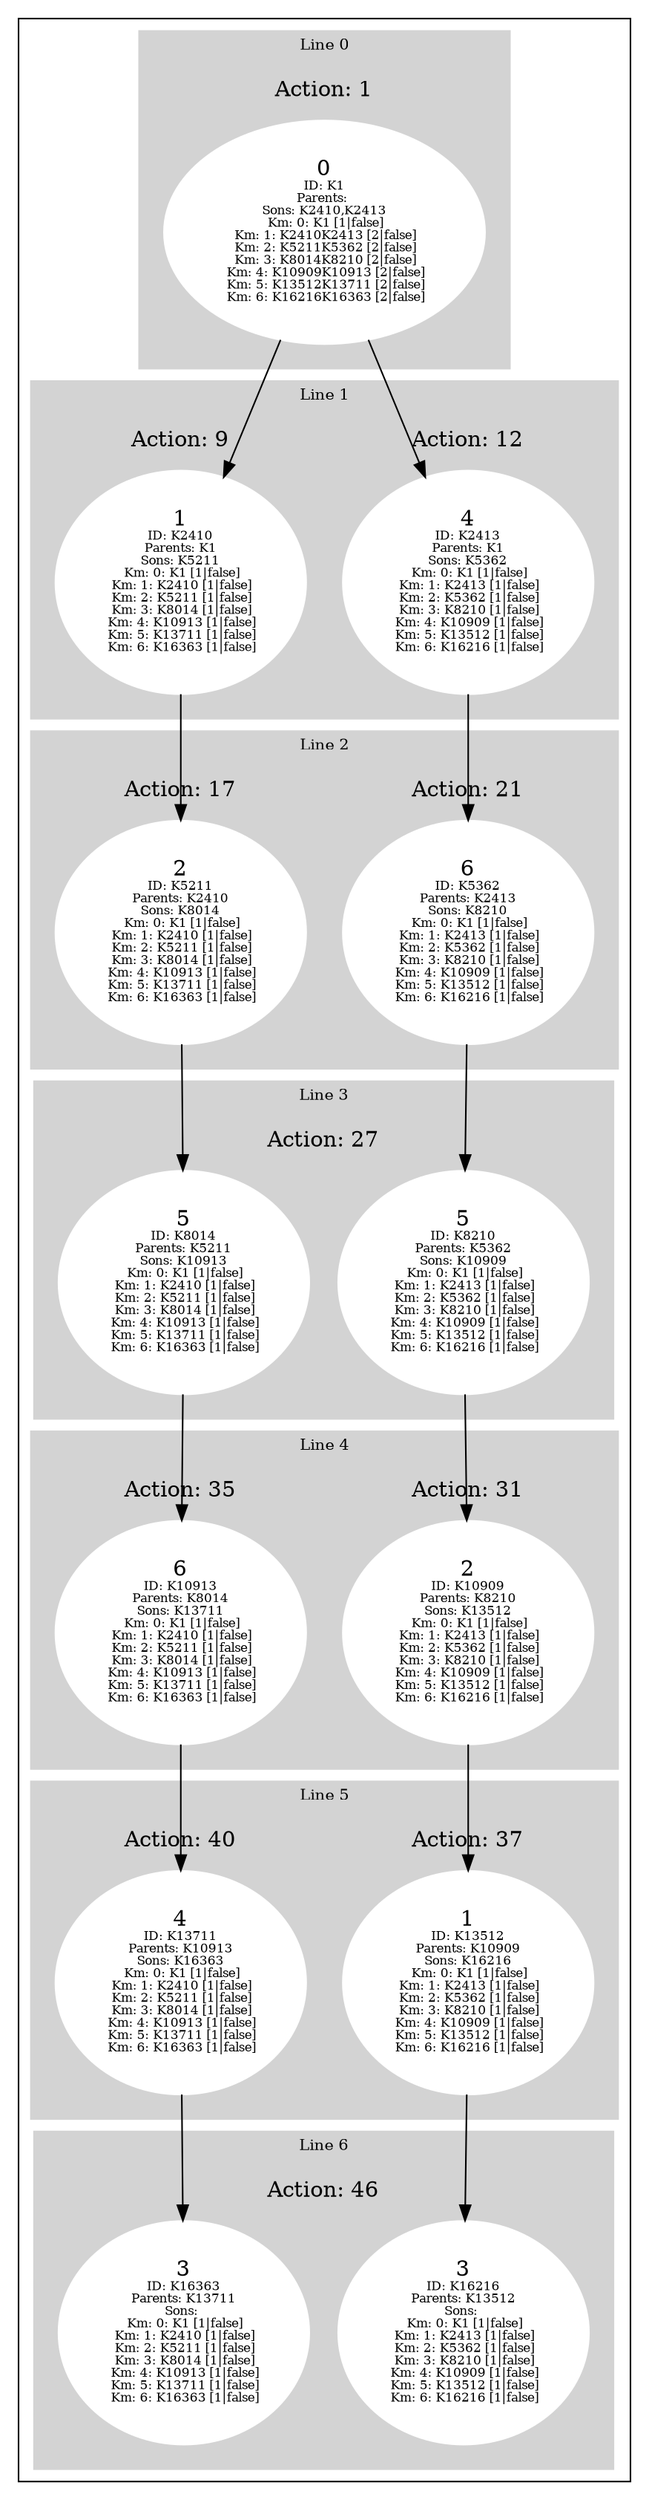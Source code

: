 digraph G {
subgraph cluster_info {
        subgraph cluster_0 {
        style=filled;
        color=lightgrey;
        node [style=filled,color=white];
        subgraph cluster_act_1 {
label = "Action: 1"step_K1 [label=<0<BR /><FONT POINT-SIZE="8">ID: K1</FONT><BR /><FONT POINT-SIZE="8">Parents: </FONT><BR /><FONT POINT-SIZE="8">Sons: K2410,K2413</FONT><BR /><FONT POINT-SIZE="8"> Km: 0: K1 [1|false]</FONT><BR /><FONT POINT-SIZE="8"> Km: 1: K2410K2413 [2|false]</FONT><BR /><FONT POINT-SIZE="8"> Km: 2: K5211K5362 [2|false]</FONT><BR /><FONT POINT-SIZE="8"> Km: 3: K8014K8210 [2|false]</FONT><BR /><FONT POINT-SIZE="8"> Km: 4: K10909K10913 [2|false]</FONT><BR /><FONT POINT-SIZE="8"> Km: 5: K13512K13711 [2|false]</FONT><BR /><FONT POINT-SIZE="8"> Km: 6: K16216K16363 [2|false]</FONT>>]
}

        fontsize="10"
        label = "Line 0";
        }

        subgraph cluster_4 {
        style=filled;
        color=lightgrey;
        node [style=filled,color=white];
        subgraph cluster_act_31 {
label = "Action: 31"step_K10909 [label=<2<BR /><FONT POINT-SIZE="8">ID: K10909</FONT><BR /><FONT POINT-SIZE="8">Parents: K8210</FONT><BR /><FONT POINT-SIZE="8">Sons: K13512</FONT><BR /><FONT POINT-SIZE="8"> Km: 0: K1 [1|false]</FONT><BR /><FONT POINT-SIZE="8"> Km: 1: K2413 [1|false]</FONT><BR /><FONT POINT-SIZE="8"> Km: 2: K5362 [1|false]</FONT><BR /><FONT POINT-SIZE="8"> Km: 3: K8210 [1|false]</FONT><BR /><FONT POINT-SIZE="8"> Km: 4: K10909 [1|false]</FONT><BR /><FONT POINT-SIZE="8"> Km: 5: K13512 [1|false]</FONT><BR /><FONT POINT-SIZE="8"> Km: 6: K16216 [1|false]</FONT>>]
}
subgraph cluster_act_35 {
label = "Action: 35"step_K10913 [label=<6<BR /><FONT POINT-SIZE="8">ID: K10913</FONT><BR /><FONT POINT-SIZE="8">Parents: K8014</FONT><BR /><FONT POINT-SIZE="8">Sons: K13711</FONT><BR /><FONT POINT-SIZE="8"> Km: 0: K1 [1|false]</FONT><BR /><FONT POINT-SIZE="8"> Km: 1: K2410 [1|false]</FONT><BR /><FONT POINT-SIZE="8"> Km: 2: K5211 [1|false]</FONT><BR /><FONT POINT-SIZE="8"> Km: 3: K8014 [1|false]</FONT><BR /><FONT POINT-SIZE="8"> Km: 4: K10913 [1|false]</FONT><BR /><FONT POINT-SIZE="8"> Km: 5: K13711 [1|false]</FONT><BR /><FONT POINT-SIZE="8"> Km: 6: K16363 [1|false]</FONT>>]
}

        fontsize="10"
        label = "Line 4";
        }

        subgraph cluster_2 {
        style=filled;
        color=lightgrey;
        node [style=filled,color=white];
        subgraph cluster_act_21 {
label = "Action: 21"step_K5362 [label=<6<BR /><FONT POINT-SIZE="8">ID: K5362</FONT><BR /><FONT POINT-SIZE="8">Parents: K2413</FONT><BR /><FONT POINT-SIZE="8">Sons: K8210</FONT><BR /><FONT POINT-SIZE="8"> Km: 0: K1 [1|false]</FONT><BR /><FONT POINT-SIZE="8"> Km: 1: K2413 [1|false]</FONT><BR /><FONT POINT-SIZE="8"> Km: 2: K5362 [1|false]</FONT><BR /><FONT POINT-SIZE="8"> Km: 3: K8210 [1|false]</FONT><BR /><FONT POINT-SIZE="8"> Km: 4: K10909 [1|false]</FONT><BR /><FONT POINT-SIZE="8"> Km: 5: K13512 [1|false]</FONT><BR /><FONT POINT-SIZE="8"> Km: 6: K16216 [1|false]</FONT>>]
}
subgraph cluster_act_17 {
label = "Action: 17"step_K5211 [label=<2<BR /><FONT POINT-SIZE="8">ID: K5211</FONT><BR /><FONT POINT-SIZE="8">Parents: K2410</FONT><BR /><FONT POINT-SIZE="8">Sons: K8014</FONT><BR /><FONT POINT-SIZE="8"> Km: 0: K1 [1|false]</FONT><BR /><FONT POINT-SIZE="8"> Km: 1: K2410 [1|false]</FONT><BR /><FONT POINT-SIZE="8"> Km: 2: K5211 [1|false]</FONT><BR /><FONT POINT-SIZE="8"> Km: 3: K8014 [1|false]</FONT><BR /><FONT POINT-SIZE="8"> Km: 4: K10913 [1|false]</FONT><BR /><FONT POINT-SIZE="8"> Km: 5: K13711 [1|false]</FONT><BR /><FONT POINT-SIZE="8"> Km: 6: K16363 [1|false]</FONT>>]
}

        fontsize="10"
        label = "Line 2";
        }

        subgraph cluster_3 {
        style=filled;
        color=lightgrey;
        node [style=filled,color=white];
        subgraph cluster_act_27 {
label = "Action: 27"step_K8210 [label=<5<BR /><FONT POINT-SIZE="8">ID: K8210</FONT><BR /><FONT POINT-SIZE="8">Parents: K5362</FONT><BR /><FONT POINT-SIZE="8">Sons: K10909</FONT><BR /><FONT POINT-SIZE="8"> Km: 0: K1 [1|false]</FONT><BR /><FONT POINT-SIZE="8"> Km: 1: K2413 [1|false]</FONT><BR /><FONT POINT-SIZE="8"> Km: 2: K5362 [1|false]</FONT><BR /><FONT POINT-SIZE="8"> Km: 3: K8210 [1|false]</FONT><BR /><FONT POINT-SIZE="8"> Km: 4: K10909 [1|false]</FONT><BR /><FONT POINT-SIZE="8"> Km: 5: K13512 [1|false]</FONT><BR /><FONT POINT-SIZE="8"> Km: 6: K16216 [1|false]</FONT>>]
step_K8014 [label=<5<BR /><FONT POINT-SIZE="8">ID: K8014</FONT><BR /><FONT POINT-SIZE="8">Parents: K5211</FONT><BR /><FONT POINT-SIZE="8">Sons: K10913</FONT><BR /><FONT POINT-SIZE="8"> Km: 0: K1 [1|false]</FONT><BR /><FONT POINT-SIZE="8"> Km: 1: K2410 [1|false]</FONT><BR /><FONT POINT-SIZE="8"> Km: 2: K5211 [1|false]</FONT><BR /><FONT POINT-SIZE="8"> Km: 3: K8014 [1|false]</FONT><BR /><FONT POINT-SIZE="8"> Km: 4: K10913 [1|false]</FONT><BR /><FONT POINT-SIZE="8"> Km: 5: K13711 [1|false]</FONT><BR /><FONT POINT-SIZE="8"> Km: 6: K16363 [1|false]</FONT>>]
}
subgraph cluster_act_27 {
label = "Action: 27"step_K8210 [label=<5<BR /><FONT POINT-SIZE="8">ID: K8210</FONT><BR /><FONT POINT-SIZE="8">Parents: K5362</FONT><BR /><FONT POINT-SIZE="8">Sons: K10909</FONT><BR /><FONT POINT-SIZE="8"> Km: 0: K1 [1|false]</FONT><BR /><FONT POINT-SIZE="8"> Km: 1: K2413 [1|false]</FONT><BR /><FONT POINT-SIZE="8"> Km: 2: K5362 [1|false]</FONT><BR /><FONT POINT-SIZE="8"> Km: 3: K8210 [1|false]</FONT><BR /><FONT POINT-SIZE="8"> Km: 4: K10909 [1|false]</FONT><BR /><FONT POINT-SIZE="8"> Km: 5: K13512 [1|false]</FONT><BR /><FONT POINT-SIZE="8"> Km: 6: K16216 [1|false]</FONT>>]
step_K8014 [label=<5<BR /><FONT POINT-SIZE="8">ID: K8014</FONT><BR /><FONT POINT-SIZE="8">Parents: K5211</FONT><BR /><FONT POINT-SIZE="8">Sons: K10913</FONT><BR /><FONT POINT-SIZE="8"> Km: 0: K1 [1|false]</FONT><BR /><FONT POINT-SIZE="8"> Km: 1: K2410 [1|false]</FONT><BR /><FONT POINT-SIZE="8"> Km: 2: K5211 [1|false]</FONT><BR /><FONT POINT-SIZE="8"> Km: 3: K8014 [1|false]</FONT><BR /><FONT POINT-SIZE="8"> Km: 4: K10913 [1|false]</FONT><BR /><FONT POINT-SIZE="8"> Km: 5: K13711 [1|false]</FONT><BR /><FONT POINT-SIZE="8"> Km: 6: K16363 [1|false]</FONT>>]
}

        fontsize="10"
        label = "Line 3";
        }

        subgraph cluster_5 {
        style=filled;
        color=lightgrey;
        node [style=filled,color=white];
        subgraph cluster_act_37 {
label = "Action: 37"step_K13512 [label=<1<BR /><FONT POINT-SIZE="8">ID: K13512</FONT><BR /><FONT POINT-SIZE="8">Parents: K10909</FONT><BR /><FONT POINT-SIZE="8">Sons: K16216</FONT><BR /><FONT POINT-SIZE="8"> Km: 0: K1 [1|false]</FONT><BR /><FONT POINT-SIZE="8"> Km: 1: K2413 [1|false]</FONT><BR /><FONT POINT-SIZE="8"> Km: 2: K5362 [1|false]</FONT><BR /><FONT POINT-SIZE="8"> Km: 3: K8210 [1|false]</FONT><BR /><FONT POINT-SIZE="8"> Km: 4: K10909 [1|false]</FONT><BR /><FONT POINT-SIZE="8"> Km: 5: K13512 [1|false]</FONT><BR /><FONT POINT-SIZE="8"> Km: 6: K16216 [1|false]</FONT>>]
}
subgraph cluster_act_40 {
label = "Action: 40"step_K13711 [label=<4<BR /><FONT POINT-SIZE="8">ID: K13711</FONT><BR /><FONT POINT-SIZE="8">Parents: K10913</FONT><BR /><FONT POINT-SIZE="8">Sons: K16363</FONT><BR /><FONT POINT-SIZE="8"> Km: 0: K1 [1|false]</FONT><BR /><FONT POINT-SIZE="8"> Km: 1: K2410 [1|false]</FONT><BR /><FONT POINT-SIZE="8"> Km: 2: K5211 [1|false]</FONT><BR /><FONT POINT-SIZE="8"> Km: 3: K8014 [1|false]</FONT><BR /><FONT POINT-SIZE="8"> Km: 4: K10913 [1|false]</FONT><BR /><FONT POINT-SIZE="8"> Km: 5: K13711 [1|false]</FONT><BR /><FONT POINT-SIZE="8"> Km: 6: K16363 [1|false]</FONT>>]
}

        fontsize="10"
        label = "Line 5";
        }

        subgraph cluster_6 {
        style=filled;
        color=lightgrey;
        node [style=filled,color=white];
        subgraph cluster_act_46 {
label = "Action: 46"step_K16216 [label=<3<BR /><FONT POINT-SIZE="8">ID: K16216</FONT><BR /><FONT POINT-SIZE="8">Parents: K13512</FONT><BR /><FONT POINT-SIZE="8">Sons: </FONT><BR /><FONT POINT-SIZE="8"> Km: 0: K1 [1|false]</FONT><BR /><FONT POINT-SIZE="8"> Km: 1: K2413 [1|false]</FONT><BR /><FONT POINT-SIZE="8"> Km: 2: K5362 [1|false]</FONT><BR /><FONT POINT-SIZE="8"> Km: 3: K8210 [1|false]</FONT><BR /><FONT POINT-SIZE="8"> Km: 4: K10909 [1|false]</FONT><BR /><FONT POINT-SIZE="8"> Km: 5: K13512 [1|false]</FONT><BR /><FONT POINT-SIZE="8"> Km: 6: K16216 [1|false]</FONT>>]
step_K16363 [label=<3<BR /><FONT POINT-SIZE="8">ID: K16363</FONT><BR /><FONT POINT-SIZE="8">Parents: K13711</FONT><BR /><FONT POINT-SIZE="8">Sons: </FONT><BR /><FONT POINT-SIZE="8"> Km: 0: K1 [1|false]</FONT><BR /><FONT POINT-SIZE="8"> Km: 1: K2410 [1|false]</FONT><BR /><FONT POINT-SIZE="8"> Km: 2: K5211 [1|false]</FONT><BR /><FONT POINT-SIZE="8"> Km: 3: K8014 [1|false]</FONT><BR /><FONT POINT-SIZE="8"> Km: 4: K10913 [1|false]</FONT><BR /><FONT POINT-SIZE="8"> Km: 5: K13711 [1|false]</FONT><BR /><FONT POINT-SIZE="8"> Km: 6: K16363 [1|false]</FONT>>]
}
subgraph cluster_act_46 {
label = "Action: 46"step_K16216 [label=<3<BR /><FONT POINT-SIZE="8">ID: K16216</FONT><BR /><FONT POINT-SIZE="8">Parents: K13512</FONT><BR /><FONT POINT-SIZE="8">Sons: </FONT><BR /><FONT POINT-SIZE="8"> Km: 0: K1 [1|false]</FONT><BR /><FONT POINT-SIZE="8"> Km: 1: K2413 [1|false]</FONT><BR /><FONT POINT-SIZE="8"> Km: 2: K5362 [1|false]</FONT><BR /><FONT POINT-SIZE="8"> Km: 3: K8210 [1|false]</FONT><BR /><FONT POINT-SIZE="8"> Km: 4: K10909 [1|false]</FONT><BR /><FONT POINT-SIZE="8"> Km: 5: K13512 [1|false]</FONT><BR /><FONT POINT-SIZE="8"> Km: 6: K16216 [1|false]</FONT>>]
step_K16363 [label=<3<BR /><FONT POINT-SIZE="8">ID: K16363</FONT><BR /><FONT POINT-SIZE="8">Parents: K13711</FONT><BR /><FONT POINT-SIZE="8">Sons: </FONT><BR /><FONT POINT-SIZE="8"> Km: 0: K1 [1|false]</FONT><BR /><FONT POINT-SIZE="8"> Km: 1: K2410 [1|false]</FONT><BR /><FONT POINT-SIZE="8"> Km: 2: K5211 [1|false]</FONT><BR /><FONT POINT-SIZE="8"> Km: 3: K8014 [1|false]</FONT><BR /><FONT POINT-SIZE="8"> Km: 4: K10913 [1|false]</FONT><BR /><FONT POINT-SIZE="8"> Km: 5: K13711 [1|false]</FONT><BR /><FONT POINT-SIZE="8"> Km: 6: K16363 [1|false]</FONT>>]
}

        fontsize="10"
        label = "Line 6";
        }

        subgraph cluster_1 {
        style=filled;
        color=lightgrey;
        node [style=filled,color=white];
        subgraph cluster_act_9 {
label = "Action: 9"step_K2410 [label=<1<BR /><FONT POINT-SIZE="8">ID: K2410</FONT><BR /><FONT POINT-SIZE="8">Parents: K1</FONT><BR /><FONT POINT-SIZE="8">Sons: K5211</FONT><BR /><FONT POINT-SIZE="8"> Km: 0: K1 [1|false]</FONT><BR /><FONT POINT-SIZE="8"> Km: 1: K2410 [1|false]</FONT><BR /><FONT POINT-SIZE="8"> Km: 2: K5211 [1|false]</FONT><BR /><FONT POINT-SIZE="8"> Km: 3: K8014 [1|false]</FONT><BR /><FONT POINT-SIZE="8"> Km: 4: K10913 [1|false]</FONT><BR /><FONT POINT-SIZE="8"> Km: 5: K13711 [1|false]</FONT><BR /><FONT POINT-SIZE="8"> Km: 6: K16363 [1|false]</FONT>>]
}
subgraph cluster_act_12 {
label = "Action: 12"step_K2413 [label=<4<BR /><FONT POINT-SIZE="8">ID: K2413</FONT><BR /><FONT POINT-SIZE="8">Parents: K1</FONT><BR /><FONT POINT-SIZE="8">Sons: K5362</FONT><BR /><FONT POINT-SIZE="8"> Km: 0: K1 [1|false]</FONT><BR /><FONT POINT-SIZE="8"> Km: 1: K2413 [1|false]</FONT><BR /><FONT POINT-SIZE="8"> Km: 2: K5362 [1|false]</FONT><BR /><FONT POINT-SIZE="8"> Km: 3: K8210 [1|false]</FONT><BR /><FONT POINT-SIZE="8"> Km: 4: K10909 [1|false]</FONT><BR /><FONT POINT-SIZE="8"> Km: 5: K13512 [1|false]</FONT><BR /><FONT POINT-SIZE="8"> Km: 6: K16216 [1|false]</FONT>>]
}

        fontsize="10"
        label = "Line 1";
        }
step_K8014 -> step_K10913; 
step_K10913 -> step_K13711; 
step_K5211 -> step_K8014; 
step_K10909 -> step_K13512; 
step_K13711 -> step_K16363; 
step_K1 -> step_K2413; 
step_K5362 -> step_K8210; 
step_K8210 -> step_K10909; 
step_K2410 -> step_K5211; 
step_K2413 -> step_K5362; 
step_K1 -> step_K2410; 
step_K13512 -> step_K16216; 
}}